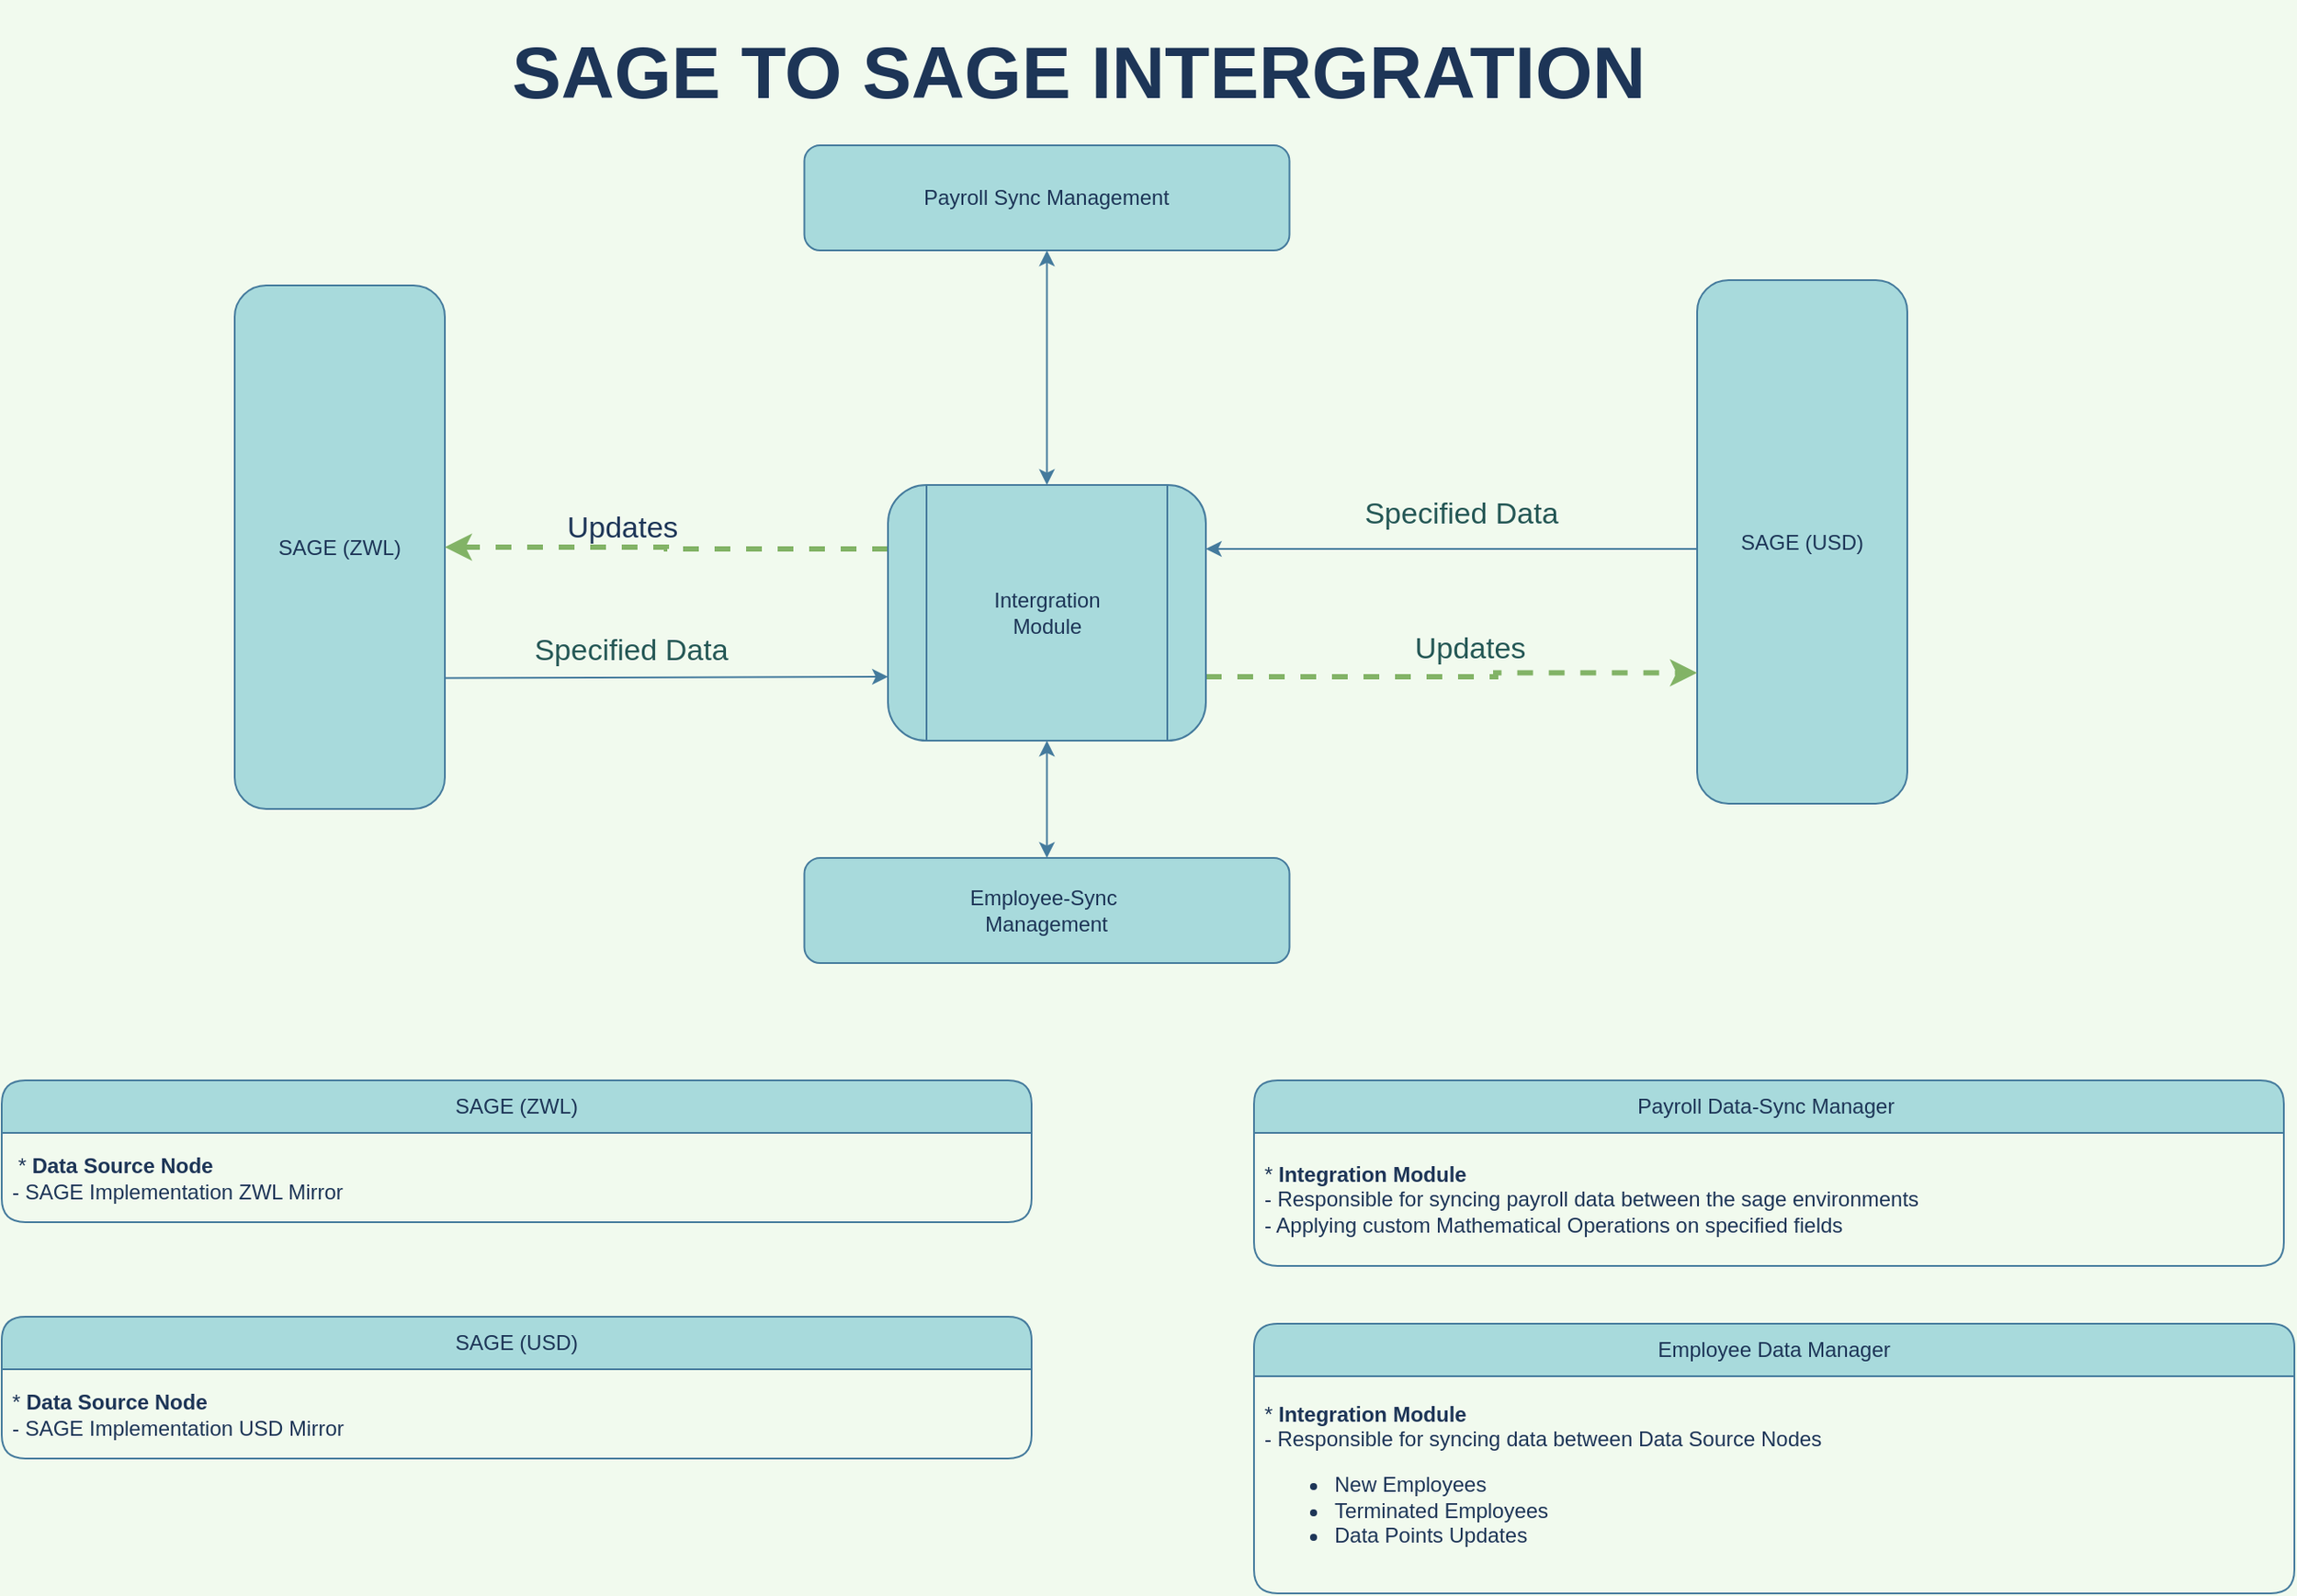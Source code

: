 <mxfile version="20.6.0" type="github">
  <diagram id="zOz9JNRdx4cPPUi2tagx" name="Page-1">
    <mxGraphModel dx="1751" dy="1676" grid="0" gridSize="10" guides="1" tooltips="1" connect="1" arrows="1" fold="1" page="0" pageScale="1" pageWidth="850" pageHeight="1100" background="#F1FAEE" math="0" shadow="0">
      <root>
        <mxCell id="0" />
        <mxCell id="1" parent="0" />
        <mxCell id="ahDNmzRv6jfMNTEkgj-N-4" value="SAGE (ZWL)" style="rounded=1;whiteSpace=wrap;html=1;fillColor=#A8DADC;strokeColor=#457B9D;fontColor=#1D3557;" vertex="1" parent="1">
          <mxGeometry x="-59" y="-409" width="120" height="299" as="geometry" />
        </mxCell>
        <mxCell id="ahDNmzRv6jfMNTEkgj-N-13" style="edgeStyle=orthogonalEdgeStyle;rounded=0;orthogonalLoop=1;jettySize=auto;html=1;exitX=0;exitY=0.5;exitDx=0;exitDy=0;entryX=1;entryY=0.25;entryDx=0;entryDy=0;labelBackgroundColor=#F1FAEE;strokeColor=#457B9D;fontColor=#1D3557;" edge="1" parent="1" source="ahDNmzRv6jfMNTEkgj-N-5" target="ahDNmzRv6jfMNTEkgj-N-7">
          <mxGeometry relative="1" as="geometry">
            <Array as="points">
              <mxPoint x="826" y="-259" />
            </Array>
          </mxGeometry>
        </mxCell>
        <mxCell id="ahDNmzRv6jfMNTEkgj-N-5" value="SAGE (USD)" style="rounded=1;whiteSpace=wrap;html=1;fillColor=#A8DADC;strokeColor=#457B9D;fontColor=#1D3557;" vertex="1" parent="1">
          <mxGeometry x="776" y="-412" width="120" height="299" as="geometry" />
        </mxCell>
        <mxCell id="ahDNmzRv6jfMNTEkgj-N-40" style="edgeStyle=orthogonalEdgeStyle;rounded=0;orthogonalLoop=1;jettySize=auto;html=1;exitX=0;exitY=0.25;exitDx=0;exitDy=0;entryX=1;entryY=0.5;entryDx=0;entryDy=0;strokeColor=#82b366;fontSize=42;fontColor=#1D3557;fillColor=#d5e8d4;dashed=1;strokeWidth=3;" edge="1" parent="1" source="ahDNmzRv6jfMNTEkgj-N-7" target="ahDNmzRv6jfMNTEkgj-N-4">
          <mxGeometry relative="1" as="geometry" />
        </mxCell>
        <mxCell id="ahDNmzRv6jfMNTEkgj-N-44" style="edgeStyle=orthogonalEdgeStyle;rounded=0;orthogonalLoop=1;jettySize=auto;html=1;exitX=1;exitY=0.75;exitDx=0;exitDy=0;entryX=0;entryY=0.75;entryDx=0;entryDy=0;dashed=1;strokeColor=#82b366;strokeWidth=3;fontSize=17;fontColor=#1D5732;fillColor=#d5e8d4;" edge="1" parent="1" source="ahDNmzRv6jfMNTEkgj-N-7" target="ahDNmzRv6jfMNTEkgj-N-5">
          <mxGeometry relative="1" as="geometry">
            <Array as="points">
              <mxPoint x="661" y="-185" />
              <mxPoint x="661" y="-188" />
            </Array>
          </mxGeometry>
        </mxCell>
        <mxCell id="ahDNmzRv6jfMNTEkgj-N-7" value="Intergration&lt;br&gt;Module&lt;br&gt;" style="shape=process;whiteSpace=wrap;html=1;backgroundOutline=1;rounded=1;fillColor=#A8DADC;strokeColor=#457B9D;fontColor=#1D3557;" vertex="1" parent="1">
          <mxGeometry x="314" y="-295" width="181.5" height="146" as="geometry" />
        </mxCell>
        <mxCell id="ahDNmzRv6jfMNTEkgj-N-8" value="Employee-Sync&amp;nbsp;&lt;br&gt;Management" style="whiteSpace=wrap;html=1;rounded=1;strokeColor=#457B9D;fillColor=#A8DADC;fontColor=#1D3557;" vertex="1" parent="1">
          <mxGeometry x="266.25" y="-82" width="277" height="60" as="geometry" />
        </mxCell>
        <mxCell id="ahDNmzRv6jfMNTEkgj-N-9" value="Payroll Sync Management" style="whiteSpace=wrap;html=1;rounded=1;strokeColor=#457B9D;fillColor=#A8DADC;fontColor=#1D3557;" vertex="1" parent="1">
          <mxGeometry x="266.25" y="-489" width="277" height="60" as="geometry" />
        </mxCell>
        <mxCell id="ahDNmzRv6jfMNTEkgj-N-14" value="SAGE (USD)" style="swimlane;fontStyle=0;childLayout=stackLayout;horizontal=1;startSize=30;horizontalStack=0;resizeParent=1;resizeParentMax=0;resizeLast=0;collapsible=1;marginBottom=0;whiteSpace=wrap;html=1;strokeColor=#457B9D;fontColor=#1D3557;fillColor=#A8DADC;rounded=1;" vertex="1" parent="1">
          <mxGeometry x="-192" y="180" width="588" height="81" as="geometry" />
        </mxCell>
        <mxCell id="ahDNmzRv6jfMNTEkgj-N-15" value="* &lt;b&gt;Data Source Node&lt;/b&gt;&lt;br&gt;- SAGE Implementation USD Mirror&amp;nbsp;" style="text;strokeColor=none;fillColor=none;align=left;verticalAlign=middle;spacingLeft=4;spacingRight=4;overflow=hidden;points=[[0,0.5],[1,0.5]];portConstraint=eastwest;rotatable=0;whiteSpace=wrap;html=1;fontColor=#1D3557;" vertex="1" parent="ahDNmzRv6jfMNTEkgj-N-14">
          <mxGeometry y="30" width="588" height="51" as="geometry" />
        </mxCell>
        <mxCell id="ahDNmzRv6jfMNTEkgj-N-18" value="SAGE (ZWL)" style="swimlane;fontStyle=0;childLayout=stackLayout;horizontal=1;startSize=30;horizontalStack=0;resizeParent=1;resizeParentMax=0;resizeLast=0;collapsible=1;marginBottom=0;whiteSpace=wrap;html=1;strokeColor=#457B9D;fontColor=#1D3557;fillColor=#A8DADC;rounded=1;" vertex="1" parent="1">
          <mxGeometry x="-192" y="45" width="588" height="81" as="geometry" />
        </mxCell>
        <mxCell id="ahDNmzRv6jfMNTEkgj-N-34" value="&amp;nbsp;* &lt;b&gt;Data Source Node&lt;/b&gt;&lt;br&gt;- SAGE Implementation ZWL Mirror&amp;nbsp;" style="text;strokeColor=none;fillColor=none;align=left;verticalAlign=middle;spacingLeft=4;spacingRight=4;overflow=hidden;points=[[0,0.5],[1,0.5]];portConstraint=eastwest;rotatable=0;whiteSpace=wrap;html=1;fontColor=#1D3557;" vertex="1" parent="ahDNmzRv6jfMNTEkgj-N-18">
          <mxGeometry y="30" width="588" height="51" as="geometry" />
        </mxCell>
        <mxCell id="ahDNmzRv6jfMNTEkgj-N-26" value="Payroll Data-Sync Manager&amp;nbsp;" style="swimlane;fontStyle=0;childLayout=stackLayout;horizontal=1;startSize=30;horizontalStack=0;resizeParent=1;resizeParentMax=0;resizeLast=0;collapsible=1;marginBottom=0;whiteSpace=wrap;html=1;strokeColor=#457B9D;fontColor=#1D3557;fillColor=#A8DADC;rounded=1;" vertex="1" parent="1">
          <mxGeometry x="523" y="45" width="588" height="106" as="geometry" />
        </mxCell>
        <mxCell id="ahDNmzRv6jfMNTEkgj-N-28" value="* &lt;b&gt;Integration Module&lt;/b&gt;&lt;br&gt;- Responsible for syncing payroll data between the sage environments&lt;br&gt;- Applying custom Mathematical Operations on specified fields&amp;nbsp;" style="text;strokeColor=none;fillColor=none;align=left;verticalAlign=middle;spacingLeft=4;spacingRight=4;overflow=hidden;points=[[0,0.5],[1,0.5]];portConstraint=eastwest;rotatable=0;whiteSpace=wrap;html=1;fontColor=#1D3557;" vertex="1" parent="ahDNmzRv6jfMNTEkgj-N-26">
          <mxGeometry y="30" width="588" height="76" as="geometry" />
        </mxCell>
        <mxCell id="ahDNmzRv6jfMNTEkgj-N-31" value="Employee Data Manager" style="swimlane;fontStyle=0;childLayout=stackLayout;horizontal=1;startSize=30;horizontalStack=0;resizeParent=1;resizeParentMax=0;resizeLast=0;collapsible=1;marginBottom=0;whiteSpace=wrap;html=1;strokeColor=#457B9D;fontColor=#1D3557;fillColor=#A8DADC;rounded=1;" vertex="1" parent="1">
          <mxGeometry x="523" y="184" width="594" height="154" as="geometry" />
        </mxCell>
        <mxCell id="ahDNmzRv6jfMNTEkgj-N-32" value="* &lt;b&gt;Integration Module&lt;/b&gt;&lt;br&gt;- Responsible for syncing data between Data Source Nodes&lt;br&gt;&lt;ul&gt;&lt;li&gt;New Employees&amp;nbsp;&lt;/li&gt;&lt;li&gt;Terminated Employees&amp;nbsp;&lt;/li&gt;&lt;li&gt;Data Points Updates&lt;/li&gt;&lt;/ul&gt;" style="text;strokeColor=none;fillColor=none;align=left;verticalAlign=middle;spacingLeft=4;spacingRight=4;overflow=hidden;points=[[0,0.5],[1,0.5]];portConstraint=eastwest;rotatable=0;whiteSpace=wrap;html=1;fontColor=#1D3557;" vertex="1" parent="ahDNmzRv6jfMNTEkgj-N-31">
          <mxGeometry y="30" width="594" height="124" as="geometry" />
        </mxCell>
        <mxCell id="ahDNmzRv6jfMNTEkgj-N-35" value="&lt;h1&gt;&lt;font style=&quot;font-size: 42px;&quot;&gt;SAGE TO SAGE INTERGRATION&lt;/font&gt;&lt;/h1&gt;" style="text;html=1;strokeColor=none;fillColor=none;align=center;verticalAlign=middle;whiteSpace=wrap;rounded=0;fontColor=#1D3557;" vertex="1" parent="1">
          <mxGeometry x="61" y="-545" width="724" height="30" as="geometry" />
        </mxCell>
        <mxCell id="ahDNmzRv6jfMNTEkgj-N-36" value="" style="endArrow=classic;startArrow=classic;html=1;rounded=0;strokeColor=#457B9D;fontSize=42;fontColor=#1D3557;fillColor=#A8DADC;entryX=0.5;entryY=1;entryDx=0;entryDy=0;exitX=0.5;exitY=0;exitDx=0;exitDy=0;" edge="1" parent="1" source="ahDNmzRv6jfMNTEkgj-N-7" target="ahDNmzRv6jfMNTEkgj-N-9">
          <mxGeometry width="50" height="50" relative="1" as="geometry">
            <mxPoint x="420" y="-320" as="sourcePoint" />
            <mxPoint x="470" y="-370" as="targetPoint" />
          </mxGeometry>
        </mxCell>
        <mxCell id="ahDNmzRv6jfMNTEkgj-N-37" value="" style="endArrow=classic;startArrow=classic;html=1;rounded=0;strokeColor=#457B9D;fontSize=42;fontColor=#1D3557;fillColor=#A8DADC;entryX=0.5;entryY=1;entryDx=0;entryDy=0;" edge="1" parent="1" source="ahDNmzRv6jfMNTEkgj-N-8" target="ahDNmzRv6jfMNTEkgj-N-7">
          <mxGeometry width="50" height="50" relative="1" as="geometry">
            <mxPoint x="438.79" y="-110" as="sourcePoint" />
            <mxPoint x="439" y="-203" as="targetPoint" />
          </mxGeometry>
        </mxCell>
        <mxCell id="ahDNmzRv6jfMNTEkgj-N-39" value="" style="endArrow=classic;html=1;rounded=0;strokeColor=#457B9D;fontSize=42;fontColor=#1D3557;fillColor=#A8DADC;entryX=0;entryY=0.75;entryDx=0;entryDy=0;exitX=1;exitY=0.75;exitDx=0;exitDy=0;" edge="1" parent="1" source="ahDNmzRv6jfMNTEkgj-N-4" target="ahDNmzRv6jfMNTEkgj-N-7">
          <mxGeometry width="50" height="50" relative="1" as="geometry">
            <mxPoint x="430" y="-150" as="sourcePoint" />
            <mxPoint x="480" y="-200" as="targetPoint" />
          </mxGeometry>
        </mxCell>
        <mxCell id="ahDNmzRv6jfMNTEkgj-N-41" value="Updates" style="text;html=1;align=center;verticalAlign=middle;resizable=0;points=[];autosize=1;strokeColor=none;fillColor=none;fontSize=17;fontColor=#1D3557;" vertex="1" parent="1">
          <mxGeometry x="121" y="-286" width="81" height="32" as="geometry" />
        </mxCell>
        <mxCell id="ahDNmzRv6jfMNTEkgj-N-42" value="Specified Data" style="text;html=1;align=center;verticalAlign=middle;resizable=0;points=[];autosize=1;strokeColor=none;fillColor=none;fontSize=17;fontColor=#245755;" vertex="1" parent="1">
          <mxGeometry x="102" y="-216" width="129" height="32" as="geometry" />
        </mxCell>
        <mxCell id="ahDNmzRv6jfMNTEkgj-N-45" value="Updates" style="text;html=1;align=center;verticalAlign=middle;resizable=0;points=[];autosize=1;strokeColor=none;fillColor=none;fontSize=17;fontColor=#245755;" vertex="1" parent="1">
          <mxGeometry x="605" y="-217" width="81" height="32" as="geometry" />
        </mxCell>
        <mxCell id="ahDNmzRv6jfMNTEkgj-N-46" value="Specified Data" style="text;html=1;align=center;verticalAlign=middle;resizable=0;points=[];autosize=1;strokeColor=none;fillColor=none;fontSize=17;fontColor=#245755;" vertex="1" parent="1">
          <mxGeometry x="576" y="-294" width="129" height="32" as="geometry" />
        </mxCell>
      </root>
    </mxGraphModel>
  </diagram>
</mxfile>
